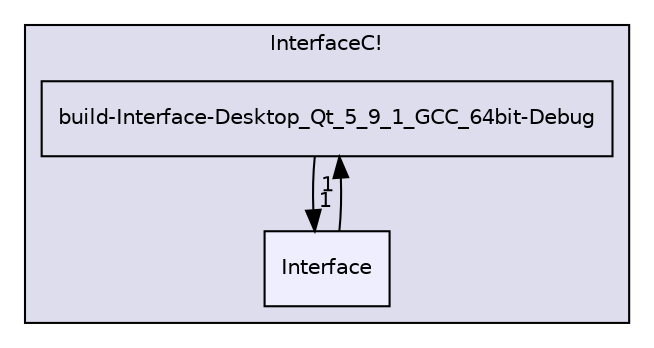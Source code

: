 digraph "InterfaceC!/Interface" {
  compound=true
  node [ fontsize="10", fontname="Helvetica"];
  edge [ labelfontsize="10", labelfontname="Helvetica"];
  subgraph clusterdir_07ded03c3fb1d1a294a57272e69f6af2 {
    graph [ bgcolor="#ddddee", pencolor="black", label="InterfaceC!" fontname="Helvetica", fontsize="10", URL="dir_07ded03c3fb1d1a294a57272e69f6af2.html"]
  dir_713a7753754e964bec62806af71d5fab [shape=box label="build-Interface-Desktop_Qt_5_9_1_GCC_64bit-Debug" URL="dir_713a7753754e964bec62806af71d5fab.html"];
  dir_70f903116db36c649a67dcd820686096 [shape=box, label="Interface", style="filled", fillcolor="#eeeeff", pencolor="black", URL="dir_70f903116db36c649a67dcd820686096.html"];
  }
  dir_713a7753754e964bec62806af71d5fab->dir_70f903116db36c649a67dcd820686096 [headlabel="1", labeldistance=1.5 headhref="dir_000009_000010.html"];
  dir_70f903116db36c649a67dcd820686096->dir_713a7753754e964bec62806af71d5fab [headlabel="1", labeldistance=1.5 headhref="dir_000010_000009.html"];
}
